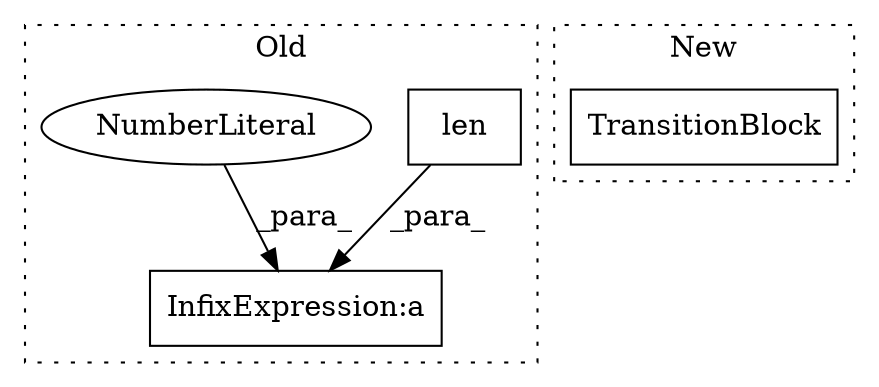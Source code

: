 digraph G {
subgraph cluster0 {
1 [label="len" a="32" s="2509,2521" l="4,1" shape="box"];
3 [label="InfixExpression:a" a="27" s="2522" l="3" shape="box"];
4 [label="NumberLiteral" a="34" s="2525" l="1" shape="ellipse"];
label = "Old";
style="dotted";
}
subgraph cluster1 {
2 [label="TransitionBlock" a="32" s="4812,4875" l="16,1" shape="box"];
label = "New";
style="dotted";
}
1 -> 3 [label="_para_"];
4 -> 3 [label="_para_"];
}